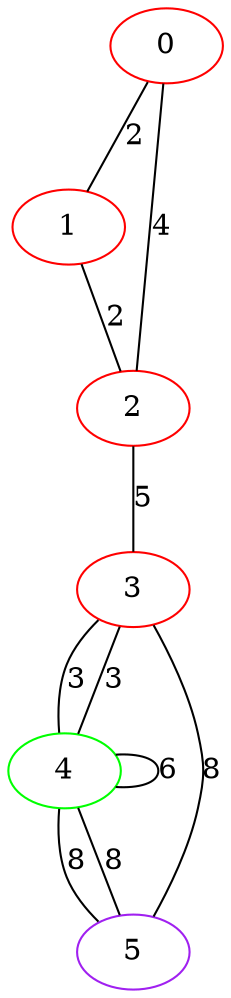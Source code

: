 graph "" {
0 [color=red, weight=1];
1 [color=red, weight=1];
2 [color=red, weight=1];
3 [color=red, weight=1];
4 [color=green, weight=2];
5 [color=purple, weight=4];
0 -- 1  [key=0, label=2];
0 -- 2  [key=0, label=4];
1 -- 2  [key=0, label=2];
2 -- 3  [key=0, label=5];
3 -- 4  [key=0, label=3];
3 -- 4  [key=1, label=3];
3 -- 5  [key=0, label=8];
4 -- 4  [key=0, label=6];
4 -- 5  [key=0, label=8];
4 -- 5  [key=1, label=8];
}
